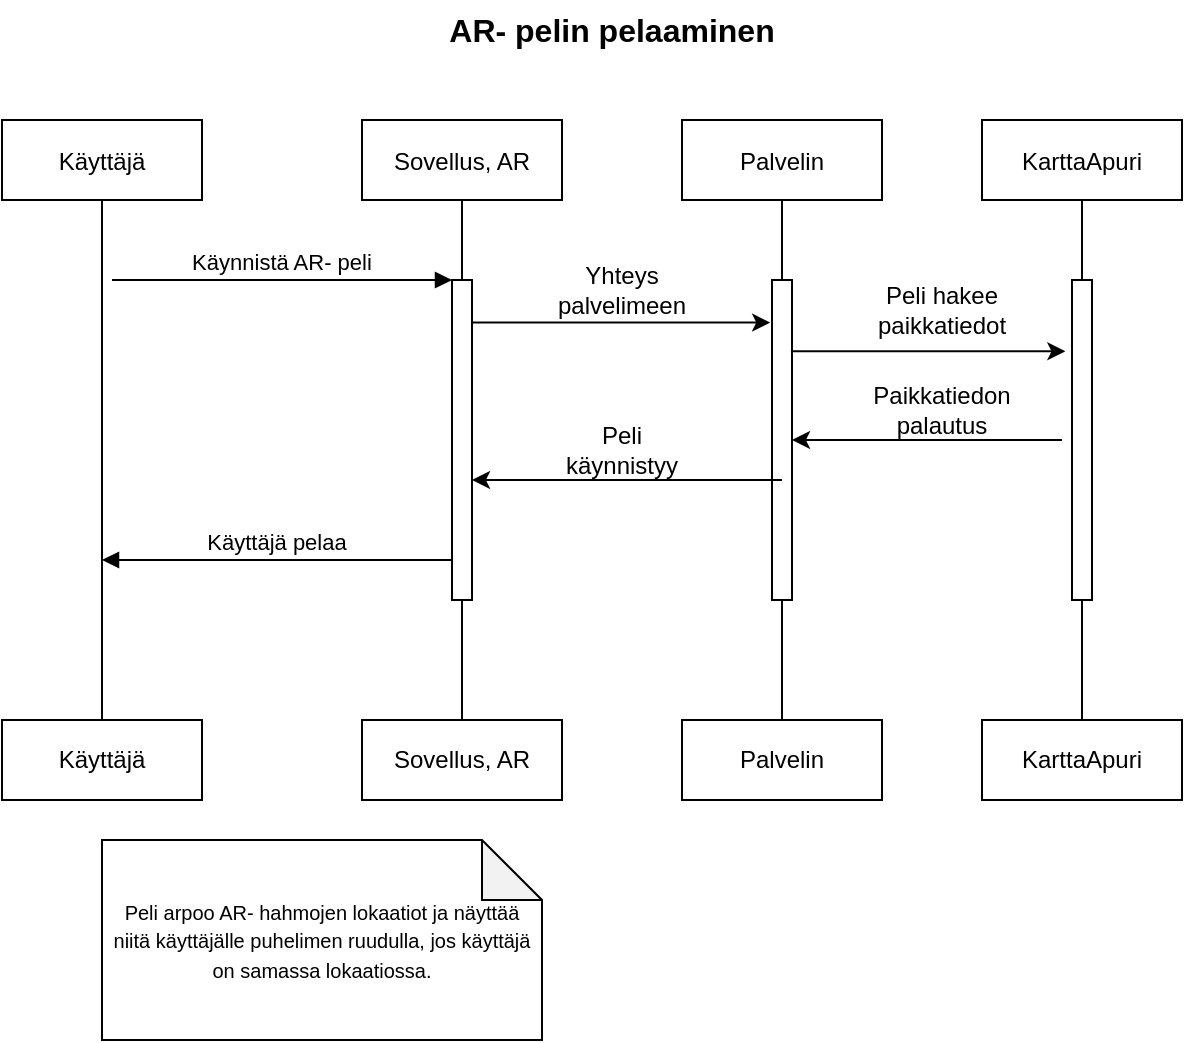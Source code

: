<mxfile version="20.5.0" type="github">
  <diagram id="kgpKYQtTHZ0yAKxKKP6v" name="Page-1">
    <mxGraphModel dx="809" dy="767" grid="1" gridSize="10" guides="1" tooltips="1" connect="1" arrows="1" fold="1" page="1" pageScale="1" pageWidth="850" pageHeight="1100" math="0" shadow="0">
      <root>
        <mxCell id="0" />
        <mxCell id="1" parent="0" />
        <mxCell id="F7hGEdeKiwKAwRuh3jh2-2" style="edgeStyle=orthogonalEdgeStyle;rounded=0;orthogonalLoop=1;jettySize=auto;html=1;endArrow=none;endFill=0;" edge="1" parent="1" source="3nuBFxr9cyL0pnOWT2aG-1">
          <mxGeometry relative="1" as="geometry">
            <mxPoint x="170" y="380" as="targetPoint" />
          </mxGeometry>
        </mxCell>
        <mxCell id="3nuBFxr9cyL0pnOWT2aG-1" value="Käyttäjä" style="shape=umlLifeline;perimeter=lifelinePerimeter;container=1;collapsible=0;recursiveResize=0;rounded=0;shadow=0;strokeWidth=1;" parent="1" vertex="1">
          <mxGeometry x="120" y="80" width="100" height="40" as="geometry" />
        </mxCell>
        <mxCell id="F7hGEdeKiwKAwRuh3jh2-1" style="edgeStyle=orthogonalEdgeStyle;rounded=0;orthogonalLoop=1;jettySize=auto;html=1;endArrow=none;endFill=0;" edge="1" parent="1" source="3nuBFxr9cyL0pnOWT2aG-5">
          <mxGeometry relative="1" as="geometry">
            <mxPoint x="350" y="380" as="targetPoint" />
          </mxGeometry>
        </mxCell>
        <mxCell id="3nuBFxr9cyL0pnOWT2aG-5" value="Sovellus, AR" style="shape=umlLifeline;perimeter=lifelinePerimeter;container=1;collapsible=0;recursiveResize=0;rounded=0;shadow=0;strokeWidth=1;" parent="1" vertex="1">
          <mxGeometry x="300" y="80" width="100" height="40" as="geometry" />
        </mxCell>
        <mxCell id="3nuBFxr9cyL0pnOWT2aG-6" value="" style="points=[];perimeter=orthogonalPerimeter;rounded=0;shadow=0;strokeWidth=1;" parent="3nuBFxr9cyL0pnOWT2aG-5" vertex="1">
          <mxGeometry x="45" y="80" width="10" height="160" as="geometry" />
        </mxCell>
        <mxCell id="3nuBFxr9cyL0pnOWT2aG-8" value="Käynnistä AR- peli" style="verticalAlign=bottom;endArrow=block;entryX=0;entryY=0;shadow=0;strokeWidth=1;" parent="1" target="3nuBFxr9cyL0pnOWT2aG-6" edge="1">
          <mxGeometry relative="1" as="geometry">
            <mxPoint x="175" y="160.0" as="sourcePoint" />
          </mxGeometry>
        </mxCell>
        <mxCell id="3nuBFxr9cyL0pnOWT2aG-9" value="Käyttäjä pelaa" style="verticalAlign=bottom;endArrow=block;shadow=0;strokeWidth=1;" parent="1" source="3nuBFxr9cyL0pnOWT2aG-6" edge="1">
          <mxGeometry relative="1" as="geometry">
            <mxPoint x="240" y="200" as="sourcePoint" />
            <mxPoint x="170" y="300" as="targetPoint" />
            <Array as="points">
              <mxPoint x="300" y="300" />
            </Array>
          </mxGeometry>
        </mxCell>
        <mxCell id="F7hGEdeKiwKAwRuh3jh2-3" value="&lt;span style=&quot;&quot;&gt;Käyttäjä&lt;/span&gt;" style="rounded=0;whiteSpace=wrap;html=1;" vertex="1" parent="1">
          <mxGeometry x="120" y="380" width="100" height="40" as="geometry" />
        </mxCell>
        <mxCell id="F7hGEdeKiwKAwRuh3jh2-4" value="&lt;span style=&quot;&quot;&gt;Sovellus, AR&lt;/span&gt;" style="rounded=0;whiteSpace=wrap;html=1;" vertex="1" parent="1">
          <mxGeometry x="300" y="380" width="100" height="40" as="geometry" />
        </mxCell>
        <mxCell id="F7hGEdeKiwKAwRuh3jh2-5" style="edgeStyle=orthogonalEdgeStyle;rounded=0;orthogonalLoop=1;jettySize=auto;html=1;endArrow=none;endFill=0;" edge="1" parent="1" source="F7hGEdeKiwKAwRuh3jh2-6">
          <mxGeometry relative="1" as="geometry">
            <mxPoint x="660" y="380" as="targetPoint" />
          </mxGeometry>
        </mxCell>
        <mxCell id="F7hGEdeKiwKAwRuh3jh2-6" value="KarttaApuri" style="shape=umlLifeline;perimeter=lifelinePerimeter;container=1;collapsible=0;recursiveResize=0;rounded=0;shadow=0;strokeWidth=1;" vertex="1" parent="1">
          <mxGeometry x="610" y="80" width="100" height="40" as="geometry" />
        </mxCell>
        <mxCell id="F7hGEdeKiwKAwRuh3jh2-7" value="" style="points=[];perimeter=orthogonalPerimeter;rounded=0;shadow=0;strokeWidth=1;" vertex="1" parent="F7hGEdeKiwKAwRuh3jh2-6">
          <mxGeometry x="45" y="80" width="10" height="160" as="geometry" />
        </mxCell>
        <mxCell id="F7hGEdeKiwKAwRuh3jh2-8" value="&lt;span style=&quot;&quot;&gt;KarttaApuri&lt;/span&gt;" style="rounded=0;whiteSpace=wrap;html=1;" vertex="1" parent="1">
          <mxGeometry x="610" y="380" width="100" height="40" as="geometry" />
        </mxCell>
        <mxCell id="F7hGEdeKiwKAwRuh3jh2-9" style="edgeStyle=orthogonalEdgeStyle;rounded=0;orthogonalLoop=1;jettySize=auto;html=1;endArrow=none;endFill=0;" edge="1" parent="1" source="F7hGEdeKiwKAwRuh3jh2-10">
          <mxGeometry relative="1" as="geometry">
            <mxPoint x="510.0" y="380" as="targetPoint" />
          </mxGeometry>
        </mxCell>
        <mxCell id="F7hGEdeKiwKAwRuh3jh2-10" value="Palvelin" style="shape=umlLifeline;perimeter=lifelinePerimeter;container=1;collapsible=0;recursiveResize=0;rounded=0;shadow=0;strokeWidth=1;" vertex="1" parent="1">
          <mxGeometry x="460" y="80" width="100" height="40" as="geometry" />
        </mxCell>
        <mxCell id="F7hGEdeKiwKAwRuh3jh2-11" value="" style="points=[];perimeter=orthogonalPerimeter;rounded=0;shadow=0;strokeWidth=1;" vertex="1" parent="F7hGEdeKiwKAwRuh3jh2-10">
          <mxGeometry x="45" y="80" width="10" height="160" as="geometry" />
        </mxCell>
        <mxCell id="F7hGEdeKiwKAwRuh3jh2-12" value="&lt;span style=&quot;&quot;&gt;Palvelin&lt;/span&gt;" style="rounded=0;whiteSpace=wrap;html=1;" vertex="1" parent="1">
          <mxGeometry x="460" y="380" width="100" height="40" as="geometry" />
        </mxCell>
        <mxCell id="F7hGEdeKiwKAwRuh3jh2-13" value="" style="endArrow=classic;html=1;rounded=0;entryX=-0.09;entryY=0.133;entryDx=0;entryDy=0;entryPerimeter=0;" edge="1" parent="1" source="3nuBFxr9cyL0pnOWT2aG-6" target="F7hGEdeKiwKAwRuh3jh2-11">
          <mxGeometry width="50" height="50" relative="1" as="geometry">
            <mxPoint x="340" y="330" as="sourcePoint" />
            <mxPoint x="390" y="280" as="targetPoint" />
          </mxGeometry>
        </mxCell>
        <mxCell id="F7hGEdeKiwKAwRuh3jh2-15" value="Yhteys palvelimeen" style="text;html=1;strokeColor=none;fillColor=none;align=center;verticalAlign=middle;whiteSpace=wrap;rounded=0;" vertex="1" parent="1">
          <mxGeometry x="400" y="150" width="60" height="30" as="geometry" />
        </mxCell>
        <mxCell id="F7hGEdeKiwKAwRuh3jh2-16" value="" style="endArrow=classic;html=1;rounded=0;entryX=-0.331;entryY=0.223;entryDx=0;entryDy=0;entryPerimeter=0;exitX=0.945;exitY=0.223;exitDx=0;exitDy=0;exitPerimeter=0;" edge="1" parent="1" source="F7hGEdeKiwKAwRuh3jh2-11" target="F7hGEdeKiwKAwRuh3jh2-7">
          <mxGeometry width="50" height="50" relative="1" as="geometry">
            <mxPoint x="340" y="320" as="sourcePoint" />
            <mxPoint x="390" y="270" as="targetPoint" />
          </mxGeometry>
        </mxCell>
        <mxCell id="F7hGEdeKiwKAwRuh3jh2-17" value="Peli hakee paikkatiedot" style="text;html=1;strokeColor=none;fillColor=none;align=center;verticalAlign=middle;whiteSpace=wrap;rounded=0;" vertex="1" parent="1">
          <mxGeometry x="560" y="160" width="60" height="30" as="geometry" />
        </mxCell>
        <mxCell id="F7hGEdeKiwKAwRuh3jh2-18" value="" style="endArrow=classic;html=1;rounded=0;" edge="1" parent="1" target="F7hGEdeKiwKAwRuh3jh2-11">
          <mxGeometry width="50" height="50" relative="1" as="geometry">
            <mxPoint x="650" y="240" as="sourcePoint" />
            <mxPoint x="390" y="270" as="targetPoint" />
            <Array as="points">
              <mxPoint x="580" y="240" />
            </Array>
          </mxGeometry>
        </mxCell>
        <mxCell id="F7hGEdeKiwKAwRuh3jh2-19" value="Paikkatiedon palautus" style="text;html=1;strokeColor=none;fillColor=none;align=center;verticalAlign=middle;whiteSpace=wrap;rounded=0;" vertex="1" parent="1">
          <mxGeometry x="560" y="210" width="60" height="30" as="geometry" />
        </mxCell>
        <mxCell id="F7hGEdeKiwKAwRuh3jh2-20" value="" style="endArrow=classic;html=1;rounded=0;exitX=0.5;exitY=0.625;exitDx=0;exitDy=0;exitPerimeter=0;" edge="1" parent="1" source="F7hGEdeKiwKAwRuh3jh2-11" target="3nuBFxr9cyL0pnOWT2aG-6">
          <mxGeometry width="50" height="50" relative="1" as="geometry">
            <mxPoint x="340" y="310" as="sourcePoint" />
            <mxPoint x="390" y="260" as="targetPoint" />
          </mxGeometry>
        </mxCell>
        <mxCell id="F7hGEdeKiwKAwRuh3jh2-21" value="Peli käynnistyy" style="text;html=1;strokeColor=none;fillColor=none;align=center;verticalAlign=middle;whiteSpace=wrap;rounded=0;" vertex="1" parent="1">
          <mxGeometry x="400" y="230" width="60" height="30" as="geometry" />
        </mxCell>
        <mxCell id="F7hGEdeKiwKAwRuh3jh2-22" value="&lt;font style=&quot;font-size: 10px;&quot;&gt;Peli arpoo AR- hahmojen lokaatiot ja näyttää niitä käyttäjälle puhelimen ruudulla, jos käyttäjä on samassa lokaatiossa.&lt;/font&gt;" style="shape=note;whiteSpace=wrap;html=1;backgroundOutline=1;darkOpacity=0.05;" vertex="1" parent="1">
          <mxGeometry x="170" y="440" width="220" height="100" as="geometry" />
        </mxCell>
        <mxCell id="F7hGEdeKiwKAwRuh3jh2-23" value="&lt;b&gt;&lt;font style=&quot;font-size: 16px;&quot;&gt;AR- pelin pelaaminen&lt;/font&gt;&lt;/b&gt;" style="text;html=1;strokeColor=none;fillColor=none;align=center;verticalAlign=middle;whiteSpace=wrap;rounded=0;fontSize=8;" vertex="1" parent="1">
          <mxGeometry x="330" y="20" width="190" height="30" as="geometry" />
        </mxCell>
      </root>
    </mxGraphModel>
  </diagram>
</mxfile>
